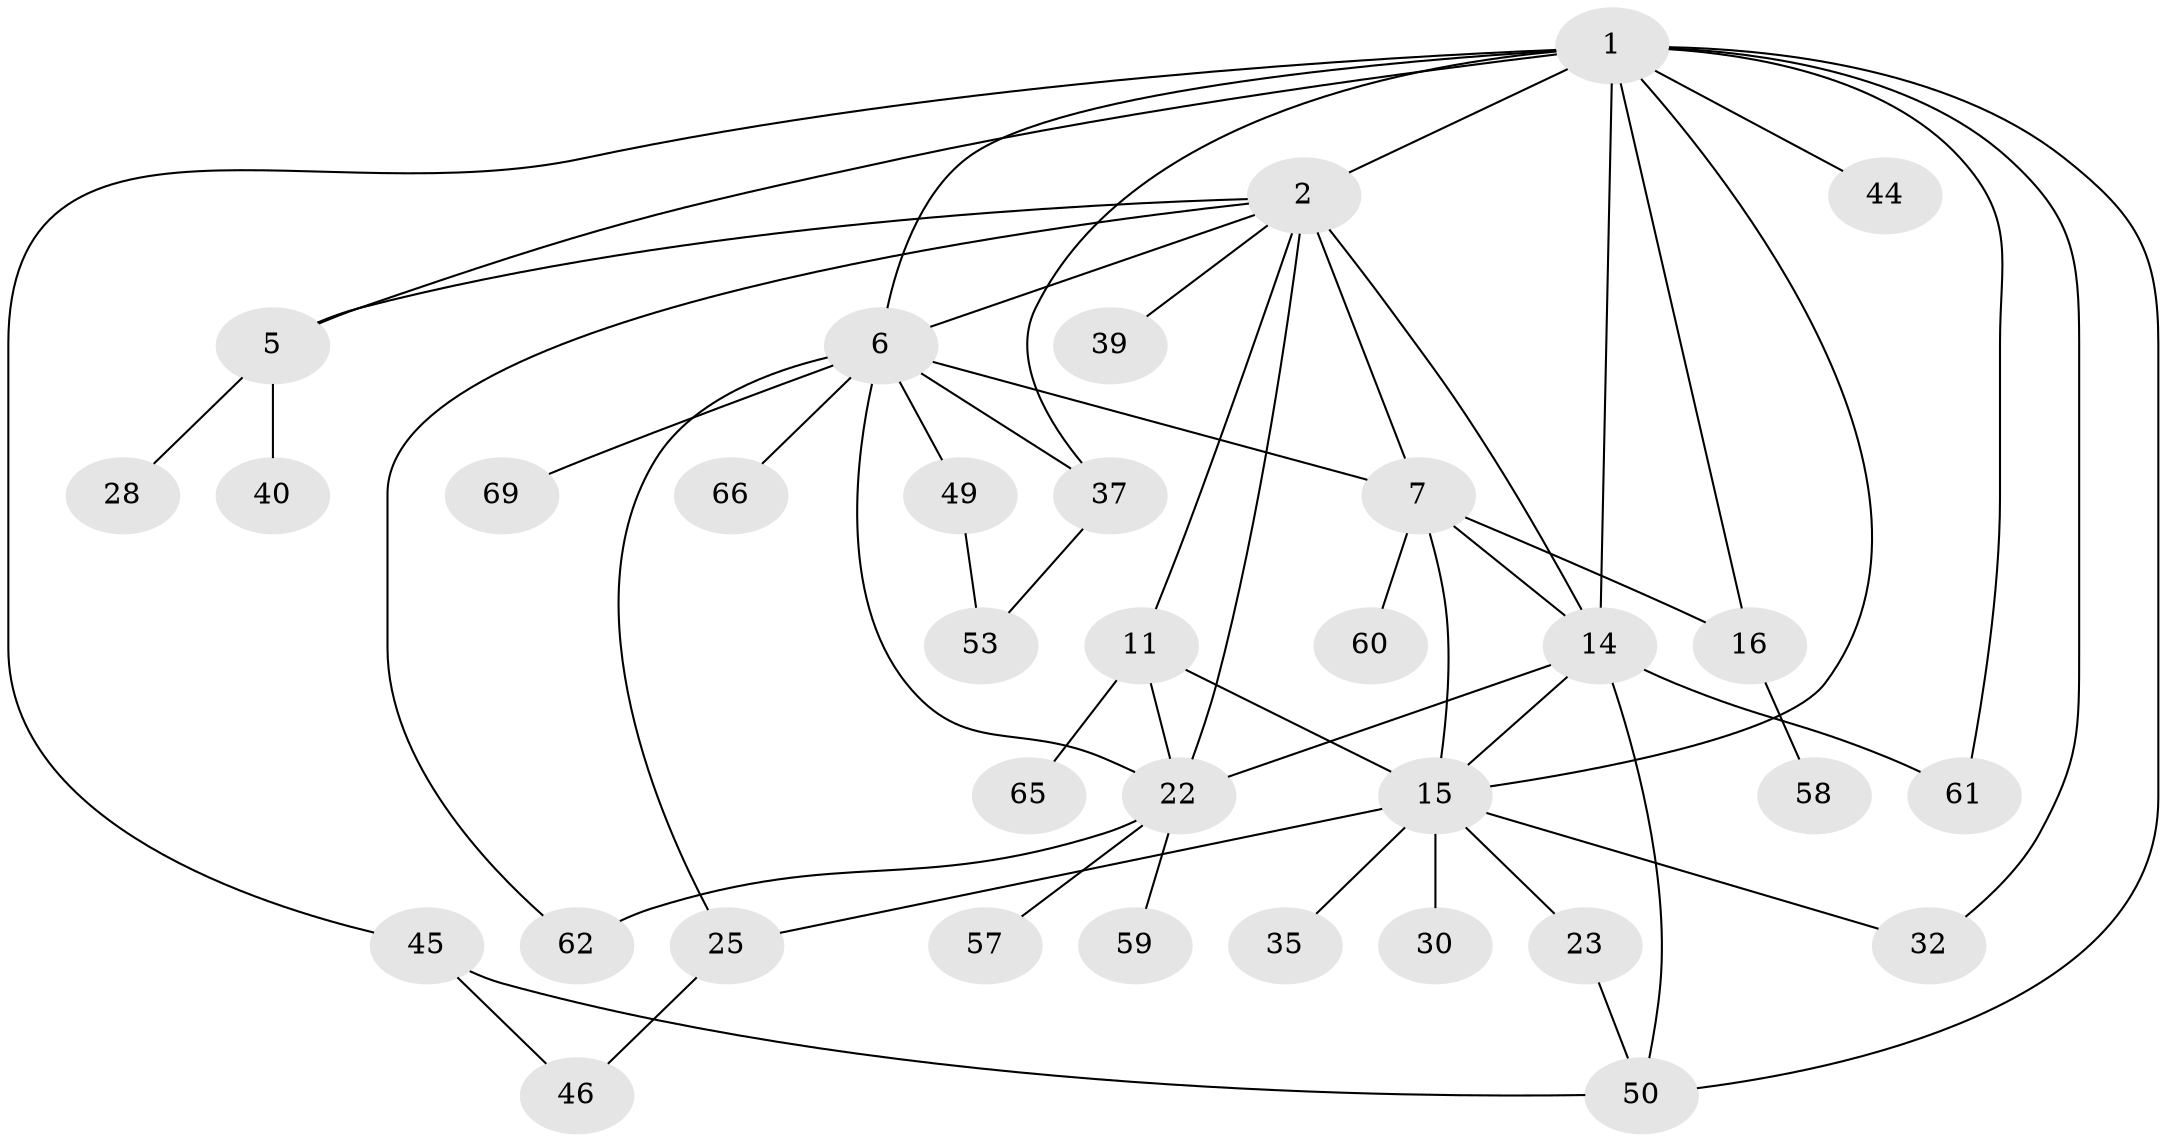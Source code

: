 // original degree distribution, {4: 0.2028985507246377, 3: 0.21739130434782608, 5: 0.10144927536231885, 2: 0.2318840579710145, 1: 0.21739130434782608, 7: 0.014492753623188406, 6: 0.014492753623188406}
// Generated by graph-tools (version 1.1) at 2025/13/03/09/25 04:13:37]
// undirected, 34 vertices, 55 edges
graph export_dot {
graph [start="1"]
  node [color=gray90,style=filled];
  1 [super="+51+10"];
  2 [super="+17+3"];
  5 [super="+27+41"];
  6 [super="+8+18"];
  7 [super="+9"];
  11 [super="+34+43+36"];
  14 [super="+24+47"];
  15 [super="+21+42+19"];
  16;
  22 [super="+29+31"];
  23 [super="+33"];
  25;
  28;
  30;
  32;
  35 [super="+56"];
  37;
  39 [super="+52"];
  40;
  44;
  45 [super="+63"];
  46;
  49;
  50;
  53;
  57;
  58;
  59;
  60;
  61;
  62;
  65;
  66;
  69;
  1 -- 2 [weight=2];
  1 -- 5;
  1 -- 16;
  1 -- 50;
  1 -- 32;
  1 -- 37;
  1 -- 44;
  1 -- 45;
  1 -- 15;
  1 -- 61;
  1 -- 14;
  1 -- 6;
  2 -- 7 [weight=3];
  2 -- 39;
  2 -- 62;
  2 -- 14;
  2 -- 5;
  2 -- 6;
  2 -- 11;
  2 -- 22 [weight=2];
  5 -- 40;
  5 -- 28;
  6 -- 66;
  6 -- 69;
  6 -- 37;
  6 -- 25;
  6 -- 22;
  6 -- 49;
  6 -- 7;
  7 -- 14;
  7 -- 16;
  7 -- 60;
  7 -- 15;
  11 -- 15 [weight=2];
  11 -- 22;
  11 -- 65;
  14 -- 22 [weight=2];
  14 -- 50;
  14 -- 61;
  14 -- 15;
  15 -- 35 [weight=2];
  15 -- 25;
  15 -- 23;
  15 -- 32;
  15 -- 30;
  16 -- 58;
  22 -- 59;
  22 -- 62;
  22 -- 57;
  23 -- 50;
  25 -- 46;
  37 -- 53;
  45 -- 46;
  45 -- 50;
  49 -- 53;
}
